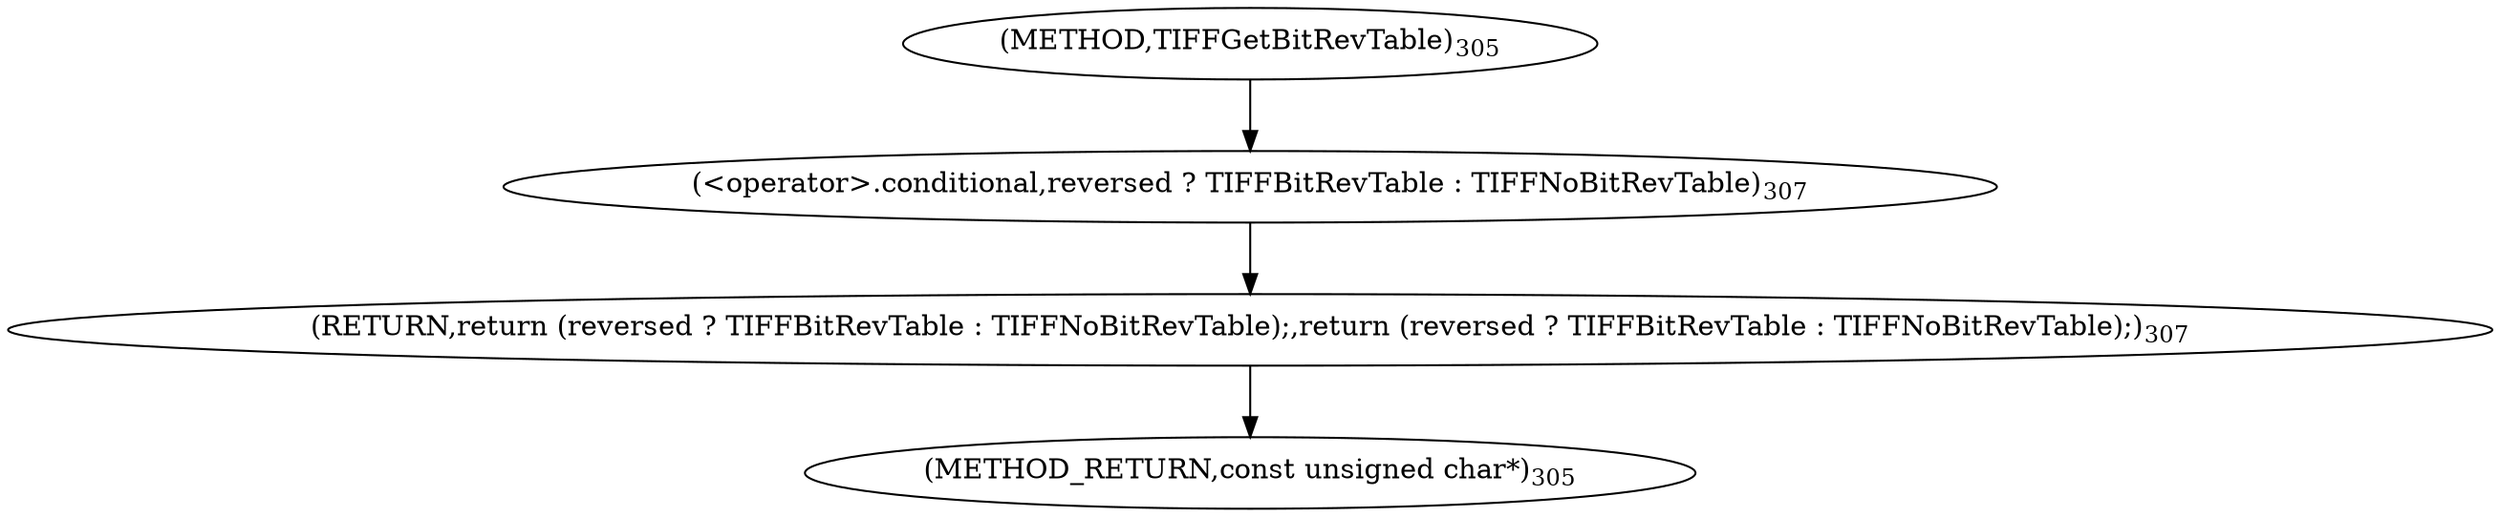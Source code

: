 digraph "TIFFGetBitRevTable" {  
"35497" [label = <(RETURN,return (reversed ? TIFFBitRevTable : TIFFNoBitRevTable);,return (reversed ? TIFFBitRevTable : TIFFNoBitRevTable);)<SUB>307</SUB>> ]
"35498" [label = <(&lt;operator&gt;.conditional,reversed ? TIFFBitRevTable : TIFFNoBitRevTable)<SUB>307</SUB>> ]
"35494" [label = <(METHOD,TIFFGetBitRevTable)<SUB>305</SUB>> ]
"35502" [label = <(METHOD_RETURN,const unsigned char*)<SUB>305</SUB>> ]
  "35497" -> "35502" 
  "35498" -> "35497" 
  "35494" -> "35498" 
}
